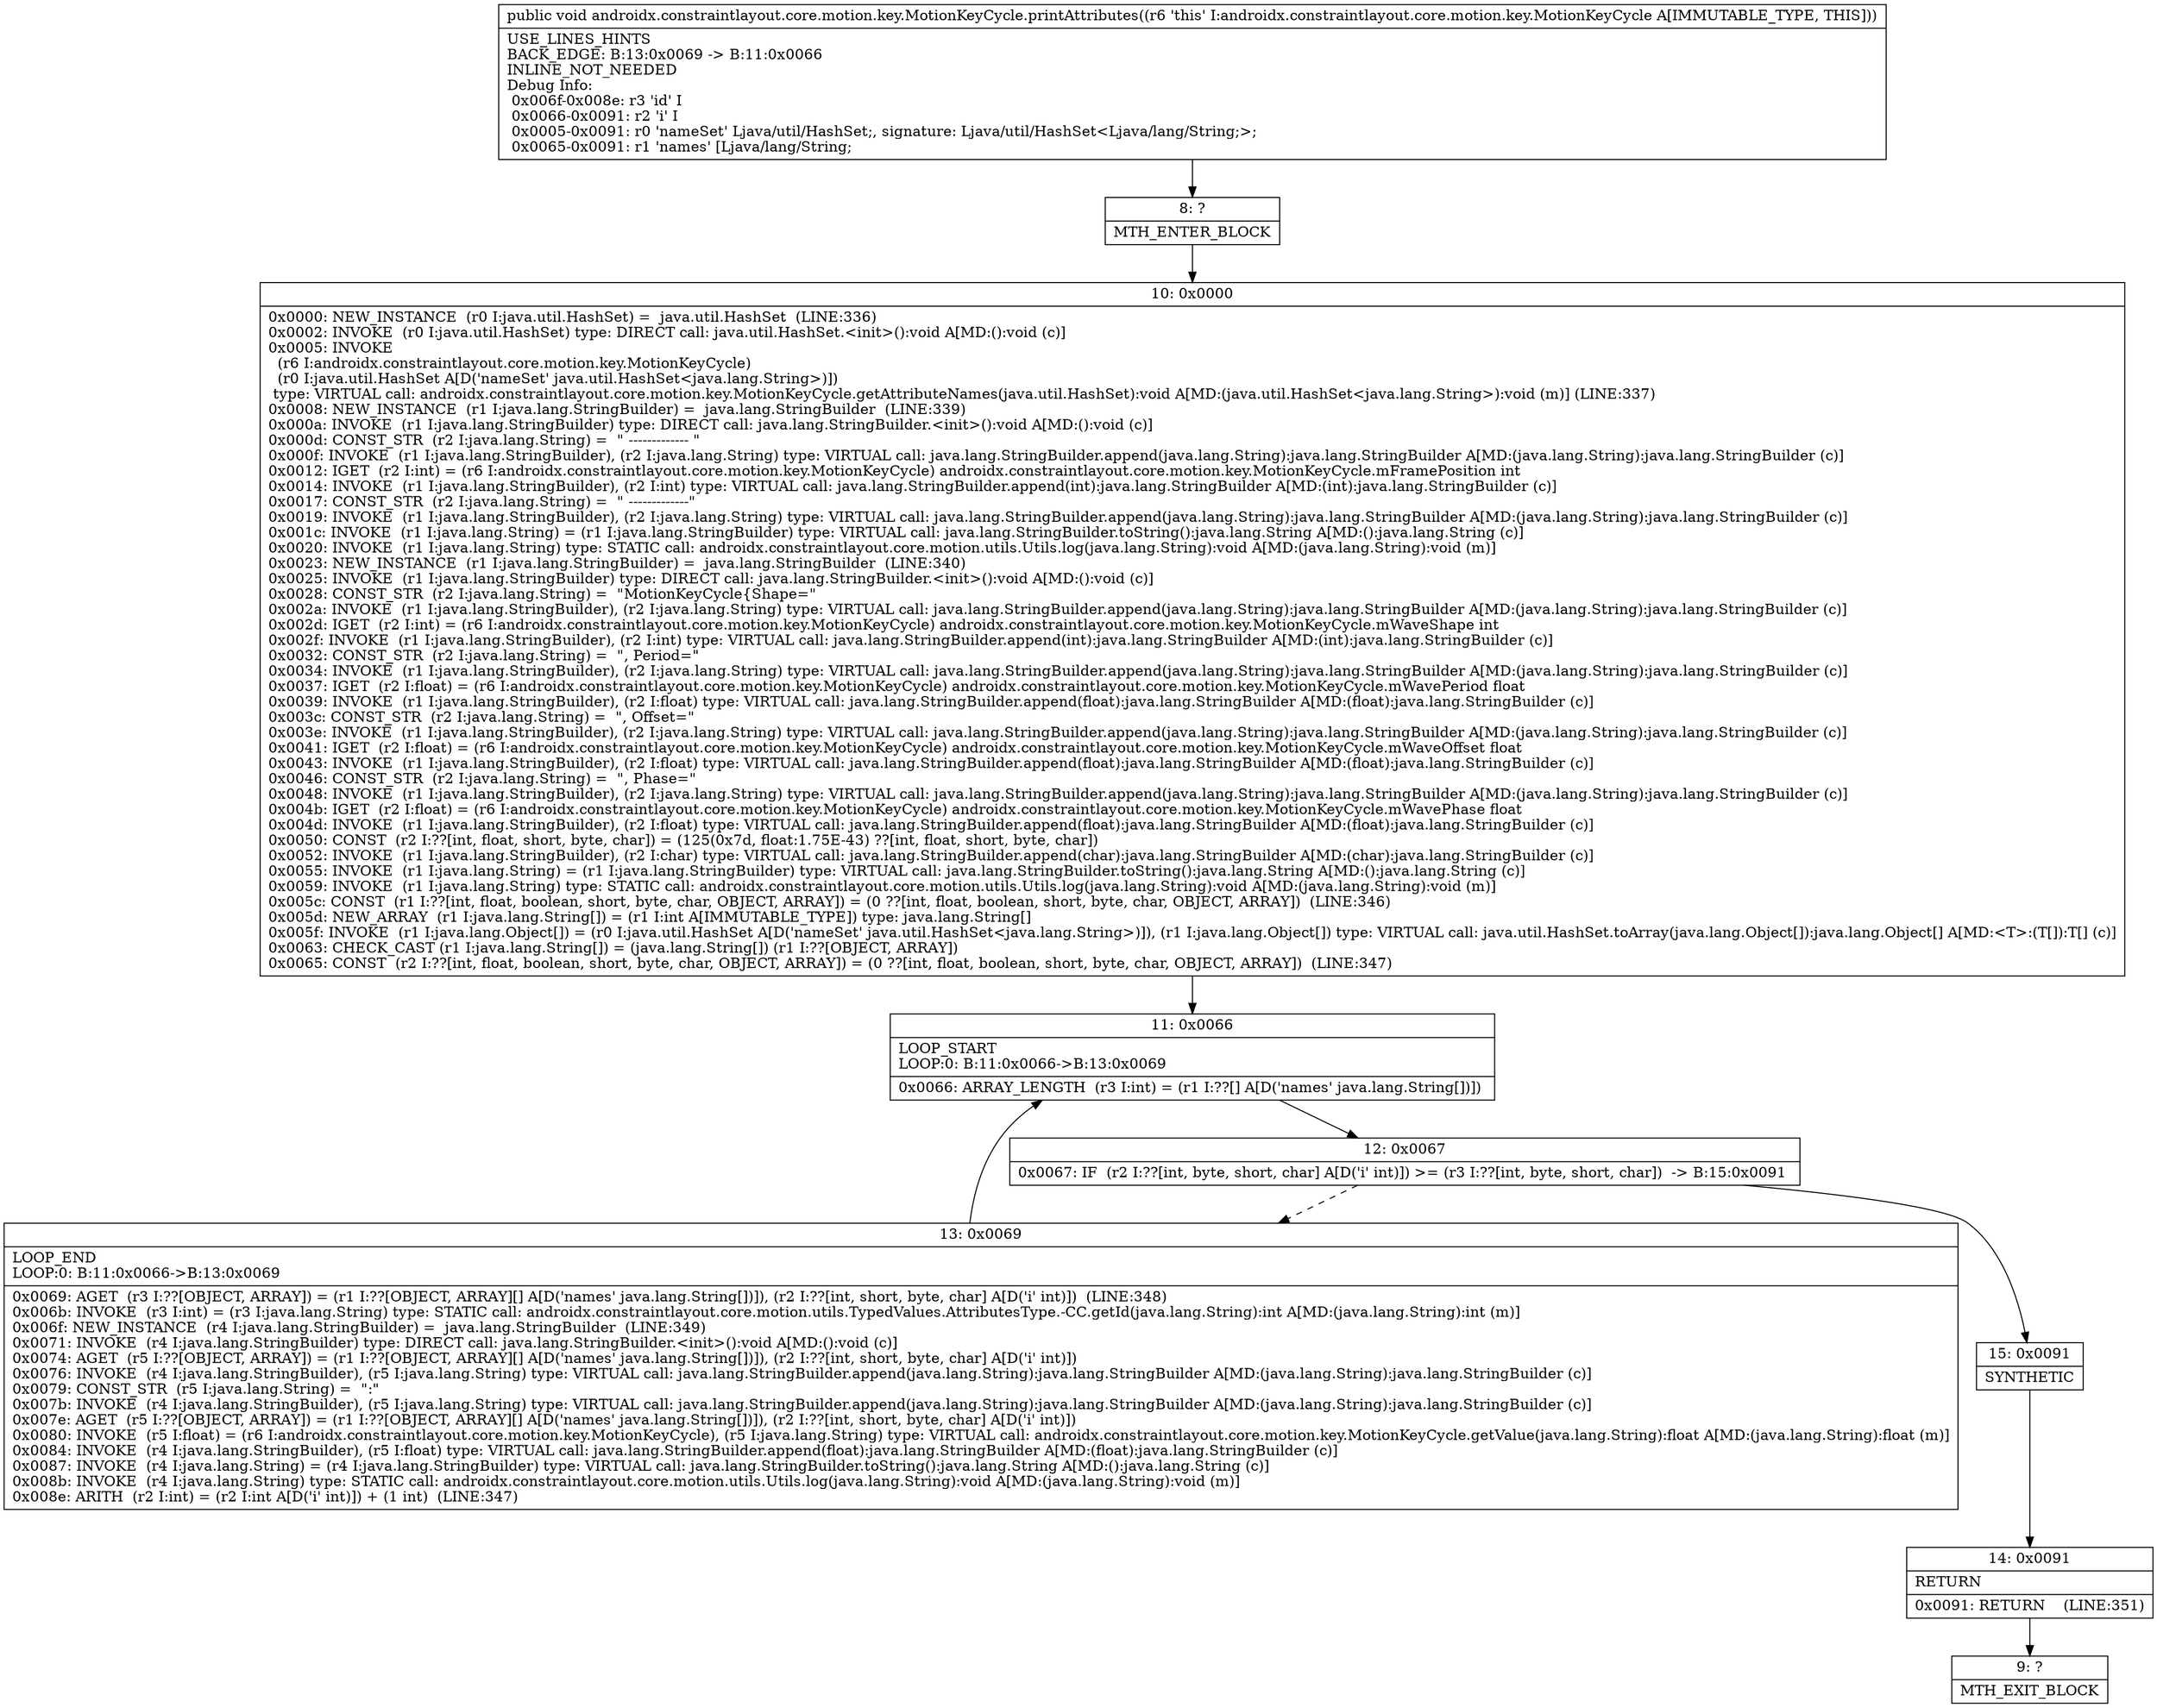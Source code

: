 digraph "CFG forandroidx.constraintlayout.core.motion.key.MotionKeyCycle.printAttributes()V" {
Node_8 [shape=record,label="{8\:\ ?|MTH_ENTER_BLOCK\l}"];
Node_10 [shape=record,label="{10\:\ 0x0000|0x0000: NEW_INSTANCE  (r0 I:java.util.HashSet) =  java.util.HashSet  (LINE:336)\l0x0002: INVOKE  (r0 I:java.util.HashSet) type: DIRECT call: java.util.HashSet.\<init\>():void A[MD:():void (c)]\l0x0005: INVOKE  \l  (r6 I:androidx.constraintlayout.core.motion.key.MotionKeyCycle)\l  (r0 I:java.util.HashSet A[D('nameSet' java.util.HashSet\<java.lang.String\>)])\l type: VIRTUAL call: androidx.constraintlayout.core.motion.key.MotionKeyCycle.getAttributeNames(java.util.HashSet):void A[MD:(java.util.HashSet\<java.lang.String\>):void (m)] (LINE:337)\l0x0008: NEW_INSTANCE  (r1 I:java.lang.StringBuilder) =  java.lang.StringBuilder  (LINE:339)\l0x000a: INVOKE  (r1 I:java.lang.StringBuilder) type: DIRECT call: java.lang.StringBuilder.\<init\>():void A[MD:():void (c)]\l0x000d: CONST_STR  (r2 I:java.lang.String) =  \" \-\-\-\-\-\-\-\-\-\-\-\-\- \" \l0x000f: INVOKE  (r1 I:java.lang.StringBuilder), (r2 I:java.lang.String) type: VIRTUAL call: java.lang.StringBuilder.append(java.lang.String):java.lang.StringBuilder A[MD:(java.lang.String):java.lang.StringBuilder (c)]\l0x0012: IGET  (r2 I:int) = (r6 I:androidx.constraintlayout.core.motion.key.MotionKeyCycle) androidx.constraintlayout.core.motion.key.MotionKeyCycle.mFramePosition int \l0x0014: INVOKE  (r1 I:java.lang.StringBuilder), (r2 I:int) type: VIRTUAL call: java.lang.StringBuilder.append(int):java.lang.StringBuilder A[MD:(int):java.lang.StringBuilder (c)]\l0x0017: CONST_STR  (r2 I:java.lang.String) =  \" \-\-\-\-\-\-\-\-\-\-\-\-\-\" \l0x0019: INVOKE  (r1 I:java.lang.StringBuilder), (r2 I:java.lang.String) type: VIRTUAL call: java.lang.StringBuilder.append(java.lang.String):java.lang.StringBuilder A[MD:(java.lang.String):java.lang.StringBuilder (c)]\l0x001c: INVOKE  (r1 I:java.lang.String) = (r1 I:java.lang.StringBuilder) type: VIRTUAL call: java.lang.StringBuilder.toString():java.lang.String A[MD:():java.lang.String (c)]\l0x0020: INVOKE  (r1 I:java.lang.String) type: STATIC call: androidx.constraintlayout.core.motion.utils.Utils.log(java.lang.String):void A[MD:(java.lang.String):void (m)]\l0x0023: NEW_INSTANCE  (r1 I:java.lang.StringBuilder) =  java.lang.StringBuilder  (LINE:340)\l0x0025: INVOKE  (r1 I:java.lang.StringBuilder) type: DIRECT call: java.lang.StringBuilder.\<init\>():void A[MD:():void (c)]\l0x0028: CONST_STR  (r2 I:java.lang.String) =  \"MotionKeyCycle\{Shape=\" \l0x002a: INVOKE  (r1 I:java.lang.StringBuilder), (r2 I:java.lang.String) type: VIRTUAL call: java.lang.StringBuilder.append(java.lang.String):java.lang.StringBuilder A[MD:(java.lang.String):java.lang.StringBuilder (c)]\l0x002d: IGET  (r2 I:int) = (r6 I:androidx.constraintlayout.core.motion.key.MotionKeyCycle) androidx.constraintlayout.core.motion.key.MotionKeyCycle.mWaveShape int \l0x002f: INVOKE  (r1 I:java.lang.StringBuilder), (r2 I:int) type: VIRTUAL call: java.lang.StringBuilder.append(int):java.lang.StringBuilder A[MD:(int):java.lang.StringBuilder (c)]\l0x0032: CONST_STR  (r2 I:java.lang.String) =  \", Period=\" \l0x0034: INVOKE  (r1 I:java.lang.StringBuilder), (r2 I:java.lang.String) type: VIRTUAL call: java.lang.StringBuilder.append(java.lang.String):java.lang.StringBuilder A[MD:(java.lang.String):java.lang.StringBuilder (c)]\l0x0037: IGET  (r2 I:float) = (r6 I:androidx.constraintlayout.core.motion.key.MotionKeyCycle) androidx.constraintlayout.core.motion.key.MotionKeyCycle.mWavePeriod float \l0x0039: INVOKE  (r1 I:java.lang.StringBuilder), (r2 I:float) type: VIRTUAL call: java.lang.StringBuilder.append(float):java.lang.StringBuilder A[MD:(float):java.lang.StringBuilder (c)]\l0x003c: CONST_STR  (r2 I:java.lang.String) =  \", Offset=\" \l0x003e: INVOKE  (r1 I:java.lang.StringBuilder), (r2 I:java.lang.String) type: VIRTUAL call: java.lang.StringBuilder.append(java.lang.String):java.lang.StringBuilder A[MD:(java.lang.String):java.lang.StringBuilder (c)]\l0x0041: IGET  (r2 I:float) = (r6 I:androidx.constraintlayout.core.motion.key.MotionKeyCycle) androidx.constraintlayout.core.motion.key.MotionKeyCycle.mWaveOffset float \l0x0043: INVOKE  (r1 I:java.lang.StringBuilder), (r2 I:float) type: VIRTUAL call: java.lang.StringBuilder.append(float):java.lang.StringBuilder A[MD:(float):java.lang.StringBuilder (c)]\l0x0046: CONST_STR  (r2 I:java.lang.String) =  \", Phase=\" \l0x0048: INVOKE  (r1 I:java.lang.StringBuilder), (r2 I:java.lang.String) type: VIRTUAL call: java.lang.StringBuilder.append(java.lang.String):java.lang.StringBuilder A[MD:(java.lang.String):java.lang.StringBuilder (c)]\l0x004b: IGET  (r2 I:float) = (r6 I:androidx.constraintlayout.core.motion.key.MotionKeyCycle) androidx.constraintlayout.core.motion.key.MotionKeyCycle.mWavePhase float \l0x004d: INVOKE  (r1 I:java.lang.StringBuilder), (r2 I:float) type: VIRTUAL call: java.lang.StringBuilder.append(float):java.lang.StringBuilder A[MD:(float):java.lang.StringBuilder (c)]\l0x0050: CONST  (r2 I:??[int, float, short, byte, char]) = (125(0x7d, float:1.75E\-43) ??[int, float, short, byte, char]) \l0x0052: INVOKE  (r1 I:java.lang.StringBuilder), (r2 I:char) type: VIRTUAL call: java.lang.StringBuilder.append(char):java.lang.StringBuilder A[MD:(char):java.lang.StringBuilder (c)]\l0x0055: INVOKE  (r1 I:java.lang.String) = (r1 I:java.lang.StringBuilder) type: VIRTUAL call: java.lang.StringBuilder.toString():java.lang.String A[MD:():java.lang.String (c)]\l0x0059: INVOKE  (r1 I:java.lang.String) type: STATIC call: androidx.constraintlayout.core.motion.utils.Utils.log(java.lang.String):void A[MD:(java.lang.String):void (m)]\l0x005c: CONST  (r1 I:??[int, float, boolean, short, byte, char, OBJECT, ARRAY]) = (0 ??[int, float, boolean, short, byte, char, OBJECT, ARRAY])  (LINE:346)\l0x005d: NEW_ARRAY  (r1 I:java.lang.String[]) = (r1 I:int A[IMMUTABLE_TYPE]) type: java.lang.String[] \l0x005f: INVOKE  (r1 I:java.lang.Object[]) = (r0 I:java.util.HashSet A[D('nameSet' java.util.HashSet\<java.lang.String\>)]), (r1 I:java.lang.Object[]) type: VIRTUAL call: java.util.HashSet.toArray(java.lang.Object[]):java.lang.Object[] A[MD:\<T\>:(T[]):T[] (c)]\l0x0063: CHECK_CAST (r1 I:java.lang.String[]) = (java.lang.String[]) (r1 I:??[OBJECT, ARRAY]) \l0x0065: CONST  (r2 I:??[int, float, boolean, short, byte, char, OBJECT, ARRAY]) = (0 ??[int, float, boolean, short, byte, char, OBJECT, ARRAY])  (LINE:347)\l}"];
Node_11 [shape=record,label="{11\:\ 0x0066|LOOP_START\lLOOP:0: B:11:0x0066\-\>B:13:0x0069\l|0x0066: ARRAY_LENGTH  (r3 I:int) = (r1 I:??[] A[D('names' java.lang.String[])]) \l}"];
Node_12 [shape=record,label="{12\:\ 0x0067|0x0067: IF  (r2 I:??[int, byte, short, char] A[D('i' int)]) \>= (r3 I:??[int, byte, short, char])  \-\> B:15:0x0091 \l}"];
Node_13 [shape=record,label="{13\:\ 0x0069|LOOP_END\lLOOP:0: B:11:0x0066\-\>B:13:0x0069\l|0x0069: AGET  (r3 I:??[OBJECT, ARRAY]) = (r1 I:??[OBJECT, ARRAY][] A[D('names' java.lang.String[])]), (r2 I:??[int, short, byte, char] A[D('i' int)])  (LINE:348)\l0x006b: INVOKE  (r3 I:int) = (r3 I:java.lang.String) type: STATIC call: androidx.constraintlayout.core.motion.utils.TypedValues.AttributesType.\-CC.getId(java.lang.String):int A[MD:(java.lang.String):int (m)]\l0x006f: NEW_INSTANCE  (r4 I:java.lang.StringBuilder) =  java.lang.StringBuilder  (LINE:349)\l0x0071: INVOKE  (r4 I:java.lang.StringBuilder) type: DIRECT call: java.lang.StringBuilder.\<init\>():void A[MD:():void (c)]\l0x0074: AGET  (r5 I:??[OBJECT, ARRAY]) = (r1 I:??[OBJECT, ARRAY][] A[D('names' java.lang.String[])]), (r2 I:??[int, short, byte, char] A[D('i' int)]) \l0x0076: INVOKE  (r4 I:java.lang.StringBuilder), (r5 I:java.lang.String) type: VIRTUAL call: java.lang.StringBuilder.append(java.lang.String):java.lang.StringBuilder A[MD:(java.lang.String):java.lang.StringBuilder (c)]\l0x0079: CONST_STR  (r5 I:java.lang.String) =  \":\" \l0x007b: INVOKE  (r4 I:java.lang.StringBuilder), (r5 I:java.lang.String) type: VIRTUAL call: java.lang.StringBuilder.append(java.lang.String):java.lang.StringBuilder A[MD:(java.lang.String):java.lang.StringBuilder (c)]\l0x007e: AGET  (r5 I:??[OBJECT, ARRAY]) = (r1 I:??[OBJECT, ARRAY][] A[D('names' java.lang.String[])]), (r2 I:??[int, short, byte, char] A[D('i' int)]) \l0x0080: INVOKE  (r5 I:float) = (r6 I:androidx.constraintlayout.core.motion.key.MotionKeyCycle), (r5 I:java.lang.String) type: VIRTUAL call: androidx.constraintlayout.core.motion.key.MotionKeyCycle.getValue(java.lang.String):float A[MD:(java.lang.String):float (m)]\l0x0084: INVOKE  (r4 I:java.lang.StringBuilder), (r5 I:float) type: VIRTUAL call: java.lang.StringBuilder.append(float):java.lang.StringBuilder A[MD:(float):java.lang.StringBuilder (c)]\l0x0087: INVOKE  (r4 I:java.lang.String) = (r4 I:java.lang.StringBuilder) type: VIRTUAL call: java.lang.StringBuilder.toString():java.lang.String A[MD:():java.lang.String (c)]\l0x008b: INVOKE  (r4 I:java.lang.String) type: STATIC call: androidx.constraintlayout.core.motion.utils.Utils.log(java.lang.String):void A[MD:(java.lang.String):void (m)]\l0x008e: ARITH  (r2 I:int) = (r2 I:int A[D('i' int)]) + (1 int)  (LINE:347)\l}"];
Node_15 [shape=record,label="{15\:\ 0x0091|SYNTHETIC\l}"];
Node_14 [shape=record,label="{14\:\ 0x0091|RETURN\l|0x0091: RETURN    (LINE:351)\l}"];
Node_9 [shape=record,label="{9\:\ ?|MTH_EXIT_BLOCK\l}"];
MethodNode[shape=record,label="{public void androidx.constraintlayout.core.motion.key.MotionKeyCycle.printAttributes((r6 'this' I:androidx.constraintlayout.core.motion.key.MotionKeyCycle A[IMMUTABLE_TYPE, THIS]))  | USE_LINES_HINTS\lBACK_EDGE: B:13:0x0069 \-\> B:11:0x0066\lINLINE_NOT_NEEDED\lDebug Info:\l  0x006f\-0x008e: r3 'id' I\l  0x0066\-0x0091: r2 'i' I\l  0x0005\-0x0091: r0 'nameSet' Ljava\/util\/HashSet;, signature: Ljava\/util\/HashSet\<Ljava\/lang\/String;\>;\l  0x0065\-0x0091: r1 'names' [Ljava\/lang\/String;\l}"];
MethodNode -> Node_8;Node_8 -> Node_10;
Node_10 -> Node_11;
Node_11 -> Node_12;
Node_12 -> Node_13[style=dashed];
Node_12 -> Node_15;
Node_13 -> Node_11;
Node_15 -> Node_14;
Node_14 -> Node_9;
}

